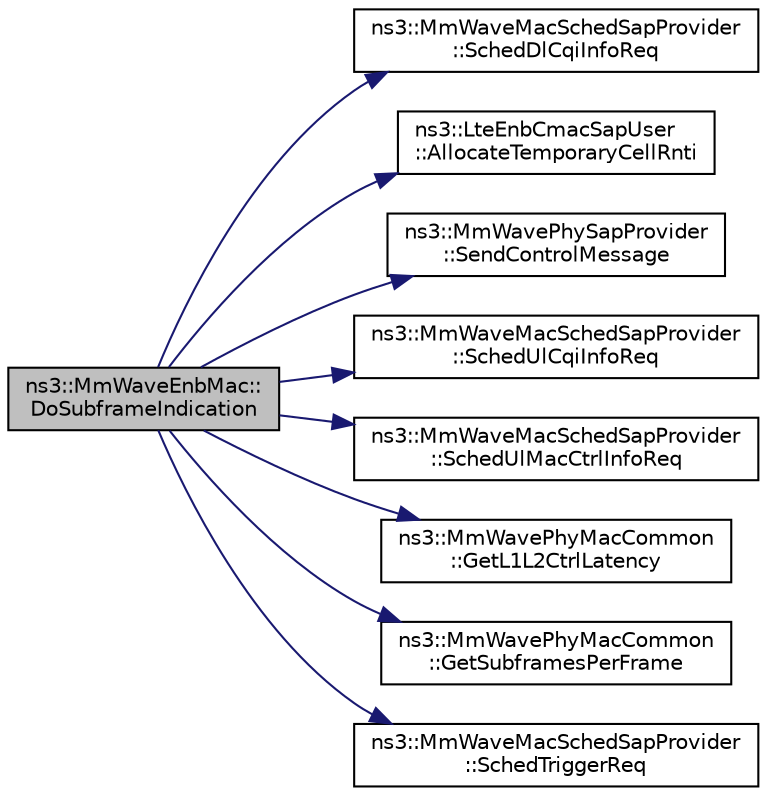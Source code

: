 digraph "ns3::MmWaveEnbMac::DoSubframeIndication"
{
  edge [fontname="Helvetica",fontsize="10",labelfontname="Helvetica",labelfontsize="10"];
  node [fontname="Helvetica",fontsize="10",shape=record];
  rankdir="LR";
  Node1 [label="ns3::MmWaveEnbMac::\lDoSubframeIndication",height=0.2,width=0.4,color="black", fillcolor="grey75", style="filled", fontcolor="black"];
  Node1 -> Node2 [color="midnightblue",fontsize="10",style="solid"];
  Node2 [label="ns3::MmWaveMacSchedSapProvider\l::SchedDlCqiInfoReq",height=0.2,width=0.4,color="black", fillcolor="white", style="filled",URL="$da/d7d/classns3_1_1MmWaveMacSchedSapProvider.html#a20520fbb08538ce5b59d3ed99d3863d9"];
  Node1 -> Node3 [color="midnightblue",fontsize="10",style="solid"];
  Node3 [label="ns3::LteEnbCmacSapUser\l::AllocateTemporaryCellRnti",height=0.2,width=0.4,color="black", fillcolor="white", style="filled",URL="$d8/d14/classns3_1_1LteEnbCmacSapUser.html#af022be8bca9d5d9969d9aced42a8793d"];
  Node1 -> Node4 [color="midnightblue",fontsize="10",style="solid"];
  Node4 [label="ns3::MmWavePhySapProvider\l::SendControlMessage",height=0.2,width=0.4,color="black", fillcolor="white", style="filled",URL="$dd/db6/classns3_1_1MmWavePhySapProvider.html#a976b307eb8571c45503e119cefd512cc"];
  Node1 -> Node5 [color="midnightblue",fontsize="10",style="solid"];
  Node5 [label="ns3::MmWaveMacSchedSapProvider\l::SchedUlCqiInfoReq",height=0.2,width=0.4,color="black", fillcolor="white", style="filled",URL="$da/d7d/classns3_1_1MmWaveMacSchedSapProvider.html#a08a0cd027561ff8f4b8a1608cef7f493"];
  Node1 -> Node6 [color="midnightblue",fontsize="10",style="solid"];
  Node6 [label="ns3::MmWaveMacSchedSapProvider\l::SchedUlMacCtrlInfoReq",height=0.2,width=0.4,color="black", fillcolor="white", style="filled",URL="$da/d7d/classns3_1_1MmWaveMacSchedSapProvider.html#ae5d5e3e266a5ca6177960882e996a48b"];
  Node1 -> Node7 [color="midnightblue",fontsize="10",style="solid"];
  Node7 [label="ns3::MmWavePhyMacCommon\l::GetL1L2CtrlLatency",height=0.2,width=0.4,color="black", fillcolor="white", style="filled",URL="$df/df4/classns3_1_1MmWavePhyMacCommon.html#a15d8a9077e0cc01988071eb3abe1f3de"];
  Node1 -> Node8 [color="midnightblue",fontsize="10",style="solid"];
  Node8 [label="ns3::MmWavePhyMacCommon\l::GetSubframesPerFrame",height=0.2,width=0.4,color="black", fillcolor="white", style="filled",URL="$df/df4/classns3_1_1MmWavePhyMacCommon.html#a3709cf52f6813eb8ad1af16d95082dc1"];
  Node1 -> Node9 [color="midnightblue",fontsize="10",style="solid"];
  Node9 [label="ns3::MmWaveMacSchedSapProvider\l::SchedTriggerReq",height=0.2,width=0.4,color="black", fillcolor="white", style="filled",URL="$da/d7d/classns3_1_1MmWaveMacSchedSapProvider.html#a9c7003064f331f767b455a0f5ca5e007"];
}
